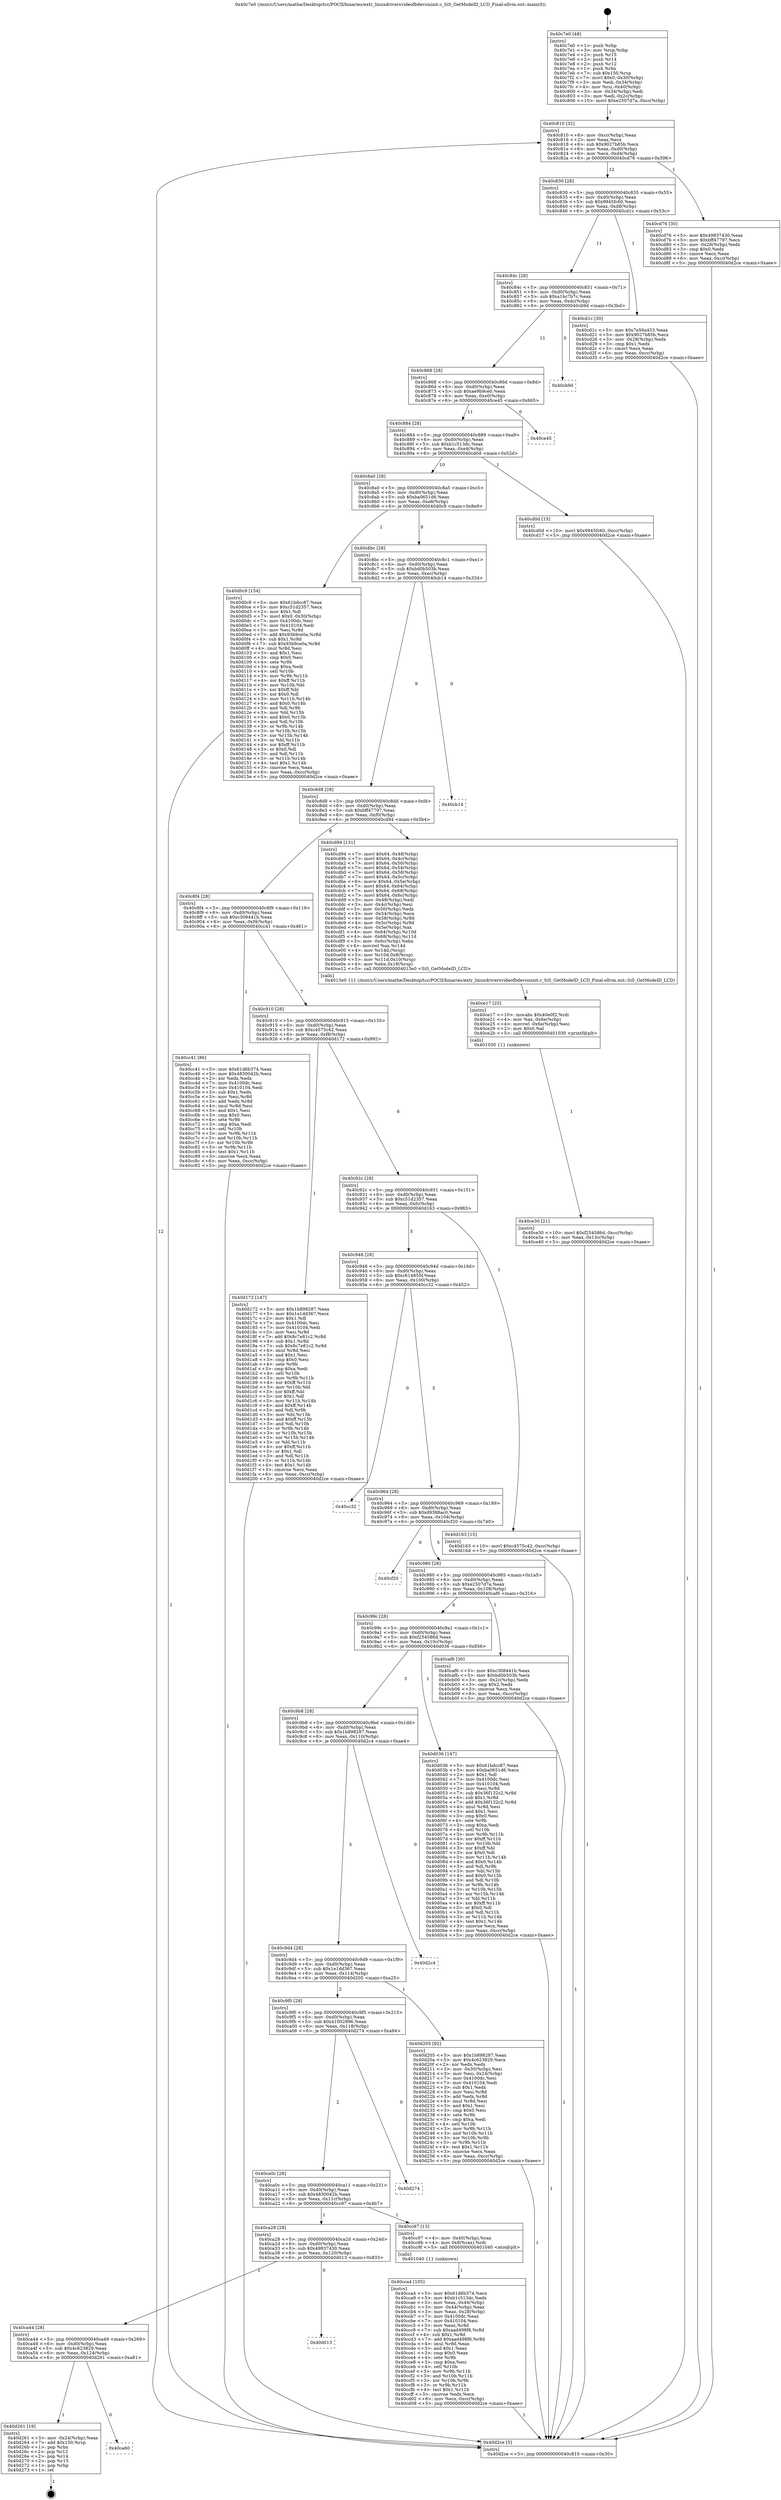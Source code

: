 digraph "0x40c7e0" {
  label = "0x40c7e0 (/mnt/c/Users/mathe/Desktop/tcc/POCII/binaries/extr_linuxdriversvideofbdevsisinit.c_SiS_GetModeID_LCD_Final-ollvm.out::main(0))"
  labelloc = "t"
  node[shape=record]

  Entry [label="",width=0.3,height=0.3,shape=circle,fillcolor=black,style=filled]
  "0x40c810" [label="{
     0x40c810 [32]\l
     | [instrs]\l
     &nbsp;&nbsp;0x40c810 \<+6\>: mov -0xcc(%rbp),%eax\l
     &nbsp;&nbsp;0x40c816 \<+2\>: mov %eax,%ecx\l
     &nbsp;&nbsp;0x40c818 \<+6\>: sub $0x9027b85b,%ecx\l
     &nbsp;&nbsp;0x40c81e \<+6\>: mov %eax,-0xd0(%rbp)\l
     &nbsp;&nbsp;0x40c824 \<+6\>: mov %ecx,-0xd4(%rbp)\l
     &nbsp;&nbsp;0x40c82a \<+6\>: je 000000000040cd76 \<main+0x596\>\l
  }"]
  "0x40cd76" [label="{
     0x40cd76 [30]\l
     | [instrs]\l
     &nbsp;&nbsp;0x40cd76 \<+5\>: mov $0x49837430,%eax\l
     &nbsp;&nbsp;0x40cd7b \<+5\>: mov $0xbff47797,%ecx\l
     &nbsp;&nbsp;0x40cd80 \<+3\>: mov -0x28(%rbp),%edx\l
     &nbsp;&nbsp;0x40cd83 \<+3\>: cmp $0x0,%edx\l
     &nbsp;&nbsp;0x40cd86 \<+3\>: cmove %ecx,%eax\l
     &nbsp;&nbsp;0x40cd89 \<+6\>: mov %eax,-0xcc(%rbp)\l
     &nbsp;&nbsp;0x40cd8f \<+5\>: jmp 000000000040d2ce \<main+0xaee\>\l
  }"]
  "0x40c830" [label="{
     0x40c830 [28]\l
     | [instrs]\l
     &nbsp;&nbsp;0x40c830 \<+5\>: jmp 000000000040c835 \<main+0x55\>\l
     &nbsp;&nbsp;0x40c835 \<+6\>: mov -0xd0(%rbp),%eax\l
     &nbsp;&nbsp;0x40c83b \<+5\>: sub $0x9945fc60,%eax\l
     &nbsp;&nbsp;0x40c840 \<+6\>: mov %eax,-0xd8(%rbp)\l
     &nbsp;&nbsp;0x40c846 \<+6\>: je 000000000040cd1c \<main+0x53c\>\l
  }"]
  Exit [label="",width=0.3,height=0.3,shape=circle,fillcolor=black,style=filled,peripheries=2]
  "0x40cd1c" [label="{
     0x40cd1c [30]\l
     | [instrs]\l
     &nbsp;&nbsp;0x40cd1c \<+5\>: mov $0x7e56a453,%eax\l
     &nbsp;&nbsp;0x40cd21 \<+5\>: mov $0x9027b85b,%ecx\l
     &nbsp;&nbsp;0x40cd26 \<+3\>: mov -0x28(%rbp),%edx\l
     &nbsp;&nbsp;0x40cd29 \<+3\>: cmp $0x1,%edx\l
     &nbsp;&nbsp;0x40cd2c \<+3\>: cmovl %ecx,%eax\l
     &nbsp;&nbsp;0x40cd2f \<+6\>: mov %eax,-0xcc(%rbp)\l
     &nbsp;&nbsp;0x40cd35 \<+5\>: jmp 000000000040d2ce \<main+0xaee\>\l
  }"]
  "0x40c84c" [label="{
     0x40c84c [28]\l
     | [instrs]\l
     &nbsp;&nbsp;0x40c84c \<+5\>: jmp 000000000040c851 \<main+0x71\>\l
     &nbsp;&nbsp;0x40c851 \<+6\>: mov -0xd0(%rbp),%eax\l
     &nbsp;&nbsp;0x40c857 \<+5\>: sub $0xa1bc7b7c,%eax\l
     &nbsp;&nbsp;0x40c85c \<+6\>: mov %eax,-0xdc(%rbp)\l
     &nbsp;&nbsp;0x40c862 \<+6\>: je 000000000040cb9d \<main+0x3bd\>\l
  }"]
  "0x40ca60" [label="{
     0x40ca60\l
  }", style=dashed]
  "0x40cb9d" [label="{
     0x40cb9d\l
  }", style=dashed]
  "0x40c868" [label="{
     0x40c868 [28]\l
     | [instrs]\l
     &nbsp;&nbsp;0x40c868 \<+5\>: jmp 000000000040c86d \<main+0x8d\>\l
     &nbsp;&nbsp;0x40c86d \<+6\>: mov -0xd0(%rbp),%eax\l
     &nbsp;&nbsp;0x40c873 \<+5\>: sub $0xae9b9ce0,%eax\l
     &nbsp;&nbsp;0x40c878 \<+6\>: mov %eax,-0xe0(%rbp)\l
     &nbsp;&nbsp;0x40c87e \<+6\>: je 000000000040ce45 \<main+0x665\>\l
  }"]
  "0x40d261" [label="{
     0x40d261 [19]\l
     | [instrs]\l
     &nbsp;&nbsp;0x40d261 \<+3\>: mov -0x24(%rbp),%eax\l
     &nbsp;&nbsp;0x40d264 \<+7\>: add $0x150,%rsp\l
     &nbsp;&nbsp;0x40d26b \<+1\>: pop %rbx\l
     &nbsp;&nbsp;0x40d26c \<+2\>: pop %r12\l
     &nbsp;&nbsp;0x40d26e \<+2\>: pop %r14\l
     &nbsp;&nbsp;0x40d270 \<+2\>: pop %r15\l
     &nbsp;&nbsp;0x40d272 \<+1\>: pop %rbp\l
     &nbsp;&nbsp;0x40d273 \<+1\>: ret\l
  }"]
  "0x40ce45" [label="{
     0x40ce45\l
  }", style=dashed]
  "0x40c884" [label="{
     0x40c884 [28]\l
     | [instrs]\l
     &nbsp;&nbsp;0x40c884 \<+5\>: jmp 000000000040c889 \<main+0xa9\>\l
     &nbsp;&nbsp;0x40c889 \<+6\>: mov -0xd0(%rbp),%eax\l
     &nbsp;&nbsp;0x40c88f \<+5\>: sub $0xb1c513dc,%eax\l
     &nbsp;&nbsp;0x40c894 \<+6\>: mov %eax,-0xe4(%rbp)\l
     &nbsp;&nbsp;0x40c89a \<+6\>: je 000000000040cd0d \<main+0x52d\>\l
  }"]
  "0x40ca44" [label="{
     0x40ca44 [28]\l
     | [instrs]\l
     &nbsp;&nbsp;0x40ca44 \<+5\>: jmp 000000000040ca49 \<main+0x269\>\l
     &nbsp;&nbsp;0x40ca49 \<+6\>: mov -0xd0(%rbp),%eax\l
     &nbsp;&nbsp;0x40ca4f \<+5\>: sub $0x4c623829,%eax\l
     &nbsp;&nbsp;0x40ca54 \<+6\>: mov %eax,-0x124(%rbp)\l
     &nbsp;&nbsp;0x40ca5a \<+6\>: je 000000000040d261 \<main+0xa81\>\l
  }"]
  "0x40cd0d" [label="{
     0x40cd0d [15]\l
     | [instrs]\l
     &nbsp;&nbsp;0x40cd0d \<+10\>: movl $0x9945fc60,-0xcc(%rbp)\l
     &nbsp;&nbsp;0x40cd17 \<+5\>: jmp 000000000040d2ce \<main+0xaee\>\l
  }"]
  "0x40c8a0" [label="{
     0x40c8a0 [28]\l
     | [instrs]\l
     &nbsp;&nbsp;0x40c8a0 \<+5\>: jmp 000000000040c8a5 \<main+0xc5\>\l
     &nbsp;&nbsp;0x40c8a5 \<+6\>: mov -0xd0(%rbp),%eax\l
     &nbsp;&nbsp;0x40c8ab \<+5\>: sub $0xba0651d6,%eax\l
     &nbsp;&nbsp;0x40c8b0 \<+6\>: mov %eax,-0xe8(%rbp)\l
     &nbsp;&nbsp;0x40c8b6 \<+6\>: je 000000000040d0c9 \<main+0x8e9\>\l
  }"]
  "0x40d013" [label="{
     0x40d013\l
  }", style=dashed]
  "0x40d0c9" [label="{
     0x40d0c9 [154]\l
     | [instrs]\l
     &nbsp;&nbsp;0x40d0c9 \<+5\>: mov $0x61bdcc87,%eax\l
     &nbsp;&nbsp;0x40d0ce \<+5\>: mov $0xc51d2357,%ecx\l
     &nbsp;&nbsp;0x40d0d3 \<+2\>: mov $0x1,%dl\l
     &nbsp;&nbsp;0x40d0d5 \<+7\>: movl $0x0,-0x30(%rbp)\l
     &nbsp;&nbsp;0x40d0dc \<+7\>: mov 0x4100dc,%esi\l
     &nbsp;&nbsp;0x40d0e3 \<+7\>: mov 0x410104,%edi\l
     &nbsp;&nbsp;0x40d0ea \<+3\>: mov %esi,%r8d\l
     &nbsp;&nbsp;0x40d0ed \<+7\>: add $0x93b9ce0a,%r8d\l
     &nbsp;&nbsp;0x40d0f4 \<+4\>: sub $0x1,%r8d\l
     &nbsp;&nbsp;0x40d0f8 \<+7\>: sub $0x93b9ce0a,%r8d\l
     &nbsp;&nbsp;0x40d0ff \<+4\>: imul %r8d,%esi\l
     &nbsp;&nbsp;0x40d103 \<+3\>: and $0x1,%esi\l
     &nbsp;&nbsp;0x40d106 \<+3\>: cmp $0x0,%esi\l
     &nbsp;&nbsp;0x40d109 \<+4\>: sete %r9b\l
     &nbsp;&nbsp;0x40d10d \<+3\>: cmp $0xa,%edi\l
     &nbsp;&nbsp;0x40d110 \<+4\>: setl %r10b\l
     &nbsp;&nbsp;0x40d114 \<+3\>: mov %r9b,%r11b\l
     &nbsp;&nbsp;0x40d117 \<+4\>: xor $0xff,%r11b\l
     &nbsp;&nbsp;0x40d11b \<+3\>: mov %r10b,%bl\l
     &nbsp;&nbsp;0x40d11e \<+3\>: xor $0xff,%bl\l
     &nbsp;&nbsp;0x40d121 \<+3\>: xor $0x0,%dl\l
     &nbsp;&nbsp;0x40d124 \<+3\>: mov %r11b,%r14b\l
     &nbsp;&nbsp;0x40d127 \<+4\>: and $0x0,%r14b\l
     &nbsp;&nbsp;0x40d12b \<+3\>: and %dl,%r9b\l
     &nbsp;&nbsp;0x40d12e \<+3\>: mov %bl,%r15b\l
     &nbsp;&nbsp;0x40d131 \<+4\>: and $0x0,%r15b\l
     &nbsp;&nbsp;0x40d135 \<+3\>: and %dl,%r10b\l
     &nbsp;&nbsp;0x40d138 \<+3\>: or %r9b,%r14b\l
     &nbsp;&nbsp;0x40d13b \<+3\>: or %r10b,%r15b\l
     &nbsp;&nbsp;0x40d13e \<+3\>: xor %r15b,%r14b\l
     &nbsp;&nbsp;0x40d141 \<+3\>: or %bl,%r11b\l
     &nbsp;&nbsp;0x40d144 \<+4\>: xor $0xff,%r11b\l
     &nbsp;&nbsp;0x40d148 \<+3\>: or $0x0,%dl\l
     &nbsp;&nbsp;0x40d14b \<+3\>: and %dl,%r11b\l
     &nbsp;&nbsp;0x40d14e \<+3\>: or %r11b,%r14b\l
     &nbsp;&nbsp;0x40d151 \<+4\>: test $0x1,%r14b\l
     &nbsp;&nbsp;0x40d155 \<+3\>: cmovne %ecx,%eax\l
     &nbsp;&nbsp;0x40d158 \<+6\>: mov %eax,-0xcc(%rbp)\l
     &nbsp;&nbsp;0x40d15e \<+5\>: jmp 000000000040d2ce \<main+0xaee\>\l
  }"]
  "0x40c8bc" [label="{
     0x40c8bc [28]\l
     | [instrs]\l
     &nbsp;&nbsp;0x40c8bc \<+5\>: jmp 000000000040c8c1 \<main+0xe1\>\l
     &nbsp;&nbsp;0x40c8c1 \<+6\>: mov -0xd0(%rbp),%eax\l
     &nbsp;&nbsp;0x40c8c7 \<+5\>: sub $0xbd0b503b,%eax\l
     &nbsp;&nbsp;0x40c8cc \<+6\>: mov %eax,-0xec(%rbp)\l
     &nbsp;&nbsp;0x40c8d2 \<+6\>: je 000000000040cb14 \<main+0x334\>\l
  }"]
  "0x40ce30" [label="{
     0x40ce30 [21]\l
     | [instrs]\l
     &nbsp;&nbsp;0x40ce30 \<+10\>: movl $0xf254586d,-0xcc(%rbp)\l
     &nbsp;&nbsp;0x40ce3a \<+6\>: mov %eax,-0x13c(%rbp)\l
     &nbsp;&nbsp;0x40ce40 \<+5\>: jmp 000000000040d2ce \<main+0xaee\>\l
  }"]
  "0x40cb14" [label="{
     0x40cb14\l
  }", style=dashed]
  "0x40c8d8" [label="{
     0x40c8d8 [28]\l
     | [instrs]\l
     &nbsp;&nbsp;0x40c8d8 \<+5\>: jmp 000000000040c8dd \<main+0xfd\>\l
     &nbsp;&nbsp;0x40c8dd \<+6\>: mov -0xd0(%rbp),%eax\l
     &nbsp;&nbsp;0x40c8e3 \<+5\>: sub $0xbff47797,%eax\l
     &nbsp;&nbsp;0x40c8e8 \<+6\>: mov %eax,-0xf0(%rbp)\l
     &nbsp;&nbsp;0x40c8ee \<+6\>: je 000000000040cd94 \<main+0x5b4\>\l
  }"]
  "0x40ce17" [label="{
     0x40ce17 [25]\l
     | [instrs]\l
     &nbsp;&nbsp;0x40ce17 \<+10\>: movabs $0x40e0f2,%rdi\l
     &nbsp;&nbsp;0x40ce21 \<+4\>: mov %ax,-0x6e(%rbp)\l
     &nbsp;&nbsp;0x40ce25 \<+4\>: movzwl -0x6e(%rbp),%esi\l
     &nbsp;&nbsp;0x40ce29 \<+2\>: mov $0x0,%al\l
     &nbsp;&nbsp;0x40ce2b \<+5\>: call 0000000000401030 \<printf@plt\>\l
     | [calls]\l
     &nbsp;&nbsp;0x401030 \{1\} (unknown)\l
  }"]
  "0x40cd94" [label="{
     0x40cd94 [131]\l
     | [instrs]\l
     &nbsp;&nbsp;0x40cd94 \<+7\>: movl $0x64,-0x48(%rbp)\l
     &nbsp;&nbsp;0x40cd9b \<+7\>: movl $0x64,-0x4c(%rbp)\l
     &nbsp;&nbsp;0x40cda2 \<+7\>: movl $0x64,-0x50(%rbp)\l
     &nbsp;&nbsp;0x40cda9 \<+7\>: movl $0x64,-0x54(%rbp)\l
     &nbsp;&nbsp;0x40cdb0 \<+7\>: movl $0x64,-0x58(%rbp)\l
     &nbsp;&nbsp;0x40cdb7 \<+7\>: movl $0x64,-0x5c(%rbp)\l
     &nbsp;&nbsp;0x40cdbe \<+6\>: movw $0x64,-0x5e(%rbp)\l
     &nbsp;&nbsp;0x40cdc4 \<+7\>: movl $0x64,-0x64(%rbp)\l
     &nbsp;&nbsp;0x40cdcb \<+7\>: movl $0x64,-0x68(%rbp)\l
     &nbsp;&nbsp;0x40cdd2 \<+7\>: movl $0x64,-0x6c(%rbp)\l
     &nbsp;&nbsp;0x40cdd9 \<+3\>: mov -0x48(%rbp),%edi\l
     &nbsp;&nbsp;0x40cddc \<+3\>: mov -0x4c(%rbp),%esi\l
     &nbsp;&nbsp;0x40cddf \<+3\>: mov -0x50(%rbp),%edx\l
     &nbsp;&nbsp;0x40cde2 \<+3\>: mov -0x54(%rbp),%ecx\l
     &nbsp;&nbsp;0x40cde5 \<+4\>: mov -0x58(%rbp),%r8d\l
     &nbsp;&nbsp;0x40cde9 \<+4\>: mov -0x5c(%rbp),%r9d\l
     &nbsp;&nbsp;0x40cded \<+4\>: mov -0x5e(%rbp),%ax\l
     &nbsp;&nbsp;0x40cdf1 \<+4\>: mov -0x64(%rbp),%r10d\l
     &nbsp;&nbsp;0x40cdf5 \<+4\>: mov -0x68(%rbp),%r11d\l
     &nbsp;&nbsp;0x40cdf9 \<+3\>: mov -0x6c(%rbp),%ebx\l
     &nbsp;&nbsp;0x40cdfc \<+4\>: movzwl %ax,%r14d\l
     &nbsp;&nbsp;0x40ce00 \<+4\>: mov %r14d,(%rsp)\l
     &nbsp;&nbsp;0x40ce04 \<+5\>: mov %r10d,0x8(%rsp)\l
     &nbsp;&nbsp;0x40ce09 \<+5\>: mov %r11d,0x10(%rsp)\l
     &nbsp;&nbsp;0x40ce0e \<+4\>: mov %ebx,0x18(%rsp)\l
     &nbsp;&nbsp;0x40ce12 \<+5\>: call 00000000004013e0 \<SiS_GetModeID_LCD\>\l
     | [calls]\l
     &nbsp;&nbsp;0x4013e0 \{1\} (/mnt/c/Users/mathe/Desktop/tcc/POCII/binaries/extr_linuxdriversvideofbdevsisinit.c_SiS_GetModeID_LCD_Final-ollvm.out::SiS_GetModeID_LCD)\l
  }"]
  "0x40c8f4" [label="{
     0x40c8f4 [28]\l
     | [instrs]\l
     &nbsp;&nbsp;0x40c8f4 \<+5\>: jmp 000000000040c8f9 \<main+0x119\>\l
     &nbsp;&nbsp;0x40c8f9 \<+6\>: mov -0xd0(%rbp),%eax\l
     &nbsp;&nbsp;0x40c8ff \<+5\>: sub $0xc308441b,%eax\l
     &nbsp;&nbsp;0x40c904 \<+6\>: mov %eax,-0xf4(%rbp)\l
     &nbsp;&nbsp;0x40c90a \<+6\>: je 000000000040cc41 \<main+0x461\>\l
  }"]
  "0x40cca4" [label="{
     0x40cca4 [105]\l
     | [instrs]\l
     &nbsp;&nbsp;0x40cca4 \<+5\>: mov $0x61d6b374,%ecx\l
     &nbsp;&nbsp;0x40cca9 \<+5\>: mov $0xb1c513dc,%edx\l
     &nbsp;&nbsp;0x40ccae \<+3\>: mov %eax,-0x44(%rbp)\l
     &nbsp;&nbsp;0x40ccb1 \<+3\>: mov -0x44(%rbp),%eax\l
     &nbsp;&nbsp;0x40ccb4 \<+3\>: mov %eax,-0x28(%rbp)\l
     &nbsp;&nbsp;0x40ccb7 \<+7\>: mov 0x4100dc,%eax\l
     &nbsp;&nbsp;0x40ccbe \<+7\>: mov 0x410104,%esi\l
     &nbsp;&nbsp;0x40ccc5 \<+3\>: mov %eax,%r8d\l
     &nbsp;&nbsp;0x40ccc8 \<+7\>: sub $0xaad498f6,%r8d\l
     &nbsp;&nbsp;0x40cccf \<+4\>: sub $0x1,%r8d\l
     &nbsp;&nbsp;0x40ccd3 \<+7\>: add $0xaad498f6,%r8d\l
     &nbsp;&nbsp;0x40ccda \<+4\>: imul %r8d,%eax\l
     &nbsp;&nbsp;0x40ccde \<+3\>: and $0x1,%eax\l
     &nbsp;&nbsp;0x40cce1 \<+3\>: cmp $0x0,%eax\l
     &nbsp;&nbsp;0x40cce4 \<+4\>: sete %r9b\l
     &nbsp;&nbsp;0x40cce8 \<+3\>: cmp $0xa,%esi\l
     &nbsp;&nbsp;0x40cceb \<+4\>: setl %r10b\l
     &nbsp;&nbsp;0x40ccef \<+3\>: mov %r9b,%r11b\l
     &nbsp;&nbsp;0x40ccf2 \<+3\>: and %r10b,%r11b\l
     &nbsp;&nbsp;0x40ccf5 \<+3\>: xor %r10b,%r9b\l
     &nbsp;&nbsp;0x40ccf8 \<+3\>: or %r9b,%r11b\l
     &nbsp;&nbsp;0x40ccfb \<+4\>: test $0x1,%r11b\l
     &nbsp;&nbsp;0x40ccff \<+3\>: cmovne %edx,%ecx\l
     &nbsp;&nbsp;0x40cd02 \<+6\>: mov %ecx,-0xcc(%rbp)\l
     &nbsp;&nbsp;0x40cd08 \<+5\>: jmp 000000000040d2ce \<main+0xaee\>\l
  }"]
  "0x40cc41" [label="{
     0x40cc41 [86]\l
     | [instrs]\l
     &nbsp;&nbsp;0x40cc41 \<+5\>: mov $0x61d6b374,%eax\l
     &nbsp;&nbsp;0x40cc46 \<+5\>: mov $0x4830042b,%ecx\l
     &nbsp;&nbsp;0x40cc4b \<+2\>: xor %edx,%edx\l
     &nbsp;&nbsp;0x40cc4d \<+7\>: mov 0x4100dc,%esi\l
     &nbsp;&nbsp;0x40cc54 \<+7\>: mov 0x410104,%edi\l
     &nbsp;&nbsp;0x40cc5b \<+3\>: sub $0x1,%edx\l
     &nbsp;&nbsp;0x40cc5e \<+3\>: mov %esi,%r8d\l
     &nbsp;&nbsp;0x40cc61 \<+3\>: add %edx,%r8d\l
     &nbsp;&nbsp;0x40cc64 \<+4\>: imul %r8d,%esi\l
     &nbsp;&nbsp;0x40cc68 \<+3\>: and $0x1,%esi\l
     &nbsp;&nbsp;0x40cc6b \<+3\>: cmp $0x0,%esi\l
     &nbsp;&nbsp;0x40cc6e \<+4\>: sete %r9b\l
     &nbsp;&nbsp;0x40cc72 \<+3\>: cmp $0xa,%edi\l
     &nbsp;&nbsp;0x40cc75 \<+4\>: setl %r10b\l
     &nbsp;&nbsp;0x40cc79 \<+3\>: mov %r9b,%r11b\l
     &nbsp;&nbsp;0x40cc7c \<+3\>: and %r10b,%r11b\l
     &nbsp;&nbsp;0x40cc7f \<+3\>: xor %r10b,%r9b\l
     &nbsp;&nbsp;0x40cc82 \<+3\>: or %r9b,%r11b\l
     &nbsp;&nbsp;0x40cc85 \<+4\>: test $0x1,%r11b\l
     &nbsp;&nbsp;0x40cc89 \<+3\>: cmovne %ecx,%eax\l
     &nbsp;&nbsp;0x40cc8c \<+6\>: mov %eax,-0xcc(%rbp)\l
     &nbsp;&nbsp;0x40cc92 \<+5\>: jmp 000000000040d2ce \<main+0xaee\>\l
  }"]
  "0x40c910" [label="{
     0x40c910 [28]\l
     | [instrs]\l
     &nbsp;&nbsp;0x40c910 \<+5\>: jmp 000000000040c915 \<main+0x135\>\l
     &nbsp;&nbsp;0x40c915 \<+6\>: mov -0xd0(%rbp),%eax\l
     &nbsp;&nbsp;0x40c91b \<+5\>: sub $0xc4575c42,%eax\l
     &nbsp;&nbsp;0x40c920 \<+6\>: mov %eax,-0xf8(%rbp)\l
     &nbsp;&nbsp;0x40c926 \<+6\>: je 000000000040d172 \<main+0x992\>\l
  }"]
  "0x40ca28" [label="{
     0x40ca28 [28]\l
     | [instrs]\l
     &nbsp;&nbsp;0x40ca28 \<+5\>: jmp 000000000040ca2d \<main+0x24d\>\l
     &nbsp;&nbsp;0x40ca2d \<+6\>: mov -0xd0(%rbp),%eax\l
     &nbsp;&nbsp;0x40ca33 \<+5\>: sub $0x49837430,%eax\l
     &nbsp;&nbsp;0x40ca38 \<+6\>: mov %eax,-0x120(%rbp)\l
     &nbsp;&nbsp;0x40ca3e \<+6\>: je 000000000040d013 \<main+0x833\>\l
  }"]
  "0x40d172" [label="{
     0x40d172 [147]\l
     | [instrs]\l
     &nbsp;&nbsp;0x40d172 \<+5\>: mov $0x1b898287,%eax\l
     &nbsp;&nbsp;0x40d177 \<+5\>: mov $0x1e1dd367,%ecx\l
     &nbsp;&nbsp;0x40d17c \<+2\>: mov $0x1,%dl\l
     &nbsp;&nbsp;0x40d17e \<+7\>: mov 0x4100dc,%esi\l
     &nbsp;&nbsp;0x40d185 \<+7\>: mov 0x410104,%edi\l
     &nbsp;&nbsp;0x40d18c \<+3\>: mov %esi,%r8d\l
     &nbsp;&nbsp;0x40d18f \<+7\>: add $0x8c7e81c2,%r8d\l
     &nbsp;&nbsp;0x40d196 \<+4\>: sub $0x1,%r8d\l
     &nbsp;&nbsp;0x40d19a \<+7\>: sub $0x8c7e81c2,%r8d\l
     &nbsp;&nbsp;0x40d1a1 \<+4\>: imul %r8d,%esi\l
     &nbsp;&nbsp;0x40d1a5 \<+3\>: and $0x1,%esi\l
     &nbsp;&nbsp;0x40d1a8 \<+3\>: cmp $0x0,%esi\l
     &nbsp;&nbsp;0x40d1ab \<+4\>: sete %r9b\l
     &nbsp;&nbsp;0x40d1af \<+3\>: cmp $0xa,%edi\l
     &nbsp;&nbsp;0x40d1b2 \<+4\>: setl %r10b\l
     &nbsp;&nbsp;0x40d1b6 \<+3\>: mov %r9b,%r11b\l
     &nbsp;&nbsp;0x40d1b9 \<+4\>: xor $0xff,%r11b\l
     &nbsp;&nbsp;0x40d1bd \<+3\>: mov %r10b,%bl\l
     &nbsp;&nbsp;0x40d1c0 \<+3\>: xor $0xff,%bl\l
     &nbsp;&nbsp;0x40d1c3 \<+3\>: xor $0x1,%dl\l
     &nbsp;&nbsp;0x40d1c6 \<+3\>: mov %r11b,%r14b\l
     &nbsp;&nbsp;0x40d1c9 \<+4\>: and $0xff,%r14b\l
     &nbsp;&nbsp;0x40d1cd \<+3\>: and %dl,%r9b\l
     &nbsp;&nbsp;0x40d1d0 \<+3\>: mov %bl,%r15b\l
     &nbsp;&nbsp;0x40d1d3 \<+4\>: and $0xff,%r15b\l
     &nbsp;&nbsp;0x40d1d7 \<+3\>: and %dl,%r10b\l
     &nbsp;&nbsp;0x40d1da \<+3\>: or %r9b,%r14b\l
     &nbsp;&nbsp;0x40d1dd \<+3\>: or %r10b,%r15b\l
     &nbsp;&nbsp;0x40d1e0 \<+3\>: xor %r15b,%r14b\l
     &nbsp;&nbsp;0x40d1e3 \<+3\>: or %bl,%r11b\l
     &nbsp;&nbsp;0x40d1e6 \<+4\>: xor $0xff,%r11b\l
     &nbsp;&nbsp;0x40d1ea \<+3\>: or $0x1,%dl\l
     &nbsp;&nbsp;0x40d1ed \<+3\>: and %dl,%r11b\l
     &nbsp;&nbsp;0x40d1f0 \<+3\>: or %r11b,%r14b\l
     &nbsp;&nbsp;0x40d1f3 \<+4\>: test $0x1,%r14b\l
     &nbsp;&nbsp;0x40d1f7 \<+3\>: cmovne %ecx,%eax\l
     &nbsp;&nbsp;0x40d1fa \<+6\>: mov %eax,-0xcc(%rbp)\l
     &nbsp;&nbsp;0x40d200 \<+5\>: jmp 000000000040d2ce \<main+0xaee\>\l
  }"]
  "0x40c92c" [label="{
     0x40c92c [28]\l
     | [instrs]\l
     &nbsp;&nbsp;0x40c92c \<+5\>: jmp 000000000040c931 \<main+0x151\>\l
     &nbsp;&nbsp;0x40c931 \<+6\>: mov -0xd0(%rbp),%eax\l
     &nbsp;&nbsp;0x40c937 \<+5\>: sub $0xc51d2357,%eax\l
     &nbsp;&nbsp;0x40c93c \<+6\>: mov %eax,-0xfc(%rbp)\l
     &nbsp;&nbsp;0x40c942 \<+6\>: je 000000000040d163 \<main+0x983\>\l
  }"]
  "0x40cc97" [label="{
     0x40cc97 [13]\l
     | [instrs]\l
     &nbsp;&nbsp;0x40cc97 \<+4\>: mov -0x40(%rbp),%rax\l
     &nbsp;&nbsp;0x40cc9b \<+4\>: mov 0x8(%rax),%rdi\l
     &nbsp;&nbsp;0x40cc9f \<+5\>: call 0000000000401040 \<atoi@plt\>\l
     | [calls]\l
     &nbsp;&nbsp;0x401040 \{1\} (unknown)\l
  }"]
  "0x40d163" [label="{
     0x40d163 [15]\l
     | [instrs]\l
     &nbsp;&nbsp;0x40d163 \<+10\>: movl $0xc4575c42,-0xcc(%rbp)\l
     &nbsp;&nbsp;0x40d16d \<+5\>: jmp 000000000040d2ce \<main+0xaee\>\l
  }"]
  "0x40c948" [label="{
     0x40c948 [28]\l
     | [instrs]\l
     &nbsp;&nbsp;0x40c948 \<+5\>: jmp 000000000040c94d \<main+0x16d\>\l
     &nbsp;&nbsp;0x40c94d \<+6\>: mov -0xd0(%rbp),%eax\l
     &nbsp;&nbsp;0x40c953 \<+5\>: sub $0xc614855f,%eax\l
     &nbsp;&nbsp;0x40c958 \<+6\>: mov %eax,-0x100(%rbp)\l
     &nbsp;&nbsp;0x40c95e \<+6\>: je 000000000040cc32 \<main+0x452\>\l
  }"]
  "0x40ca0c" [label="{
     0x40ca0c [28]\l
     | [instrs]\l
     &nbsp;&nbsp;0x40ca0c \<+5\>: jmp 000000000040ca11 \<main+0x231\>\l
     &nbsp;&nbsp;0x40ca11 \<+6\>: mov -0xd0(%rbp),%eax\l
     &nbsp;&nbsp;0x40ca17 \<+5\>: sub $0x4830042b,%eax\l
     &nbsp;&nbsp;0x40ca1c \<+6\>: mov %eax,-0x11c(%rbp)\l
     &nbsp;&nbsp;0x40ca22 \<+6\>: je 000000000040cc97 \<main+0x4b7\>\l
  }"]
  "0x40cc32" [label="{
     0x40cc32\l
  }", style=dashed]
  "0x40c964" [label="{
     0x40c964 [28]\l
     | [instrs]\l
     &nbsp;&nbsp;0x40c964 \<+5\>: jmp 000000000040c969 \<main+0x189\>\l
     &nbsp;&nbsp;0x40c969 \<+6\>: mov -0xd0(%rbp),%eax\l
     &nbsp;&nbsp;0x40c96f \<+5\>: sub $0xd9388ac0,%eax\l
     &nbsp;&nbsp;0x40c974 \<+6\>: mov %eax,-0x104(%rbp)\l
     &nbsp;&nbsp;0x40c97a \<+6\>: je 000000000040cf20 \<main+0x740\>\l
  }"]
  "0x40d274" [label="{
     0x40d274\l
  }", style=dashed]
  "0x40cf20" [label="{
     0x40cf20\l
  }", style=dashed]
  "0x40c980" [label="{
     0x40c980 [28]\l
     | [instrs]\l
     &nbsp;&nbsp;0x40c980 \<+5\>: jmp 000000000040c985 \<main+0x1a5\>\l
     &nbsp;&nbsp;0x40c985 \<+6\>: mov -0xd0(%rbp),%eax\l
     &nbsp;&nbsp;0x40c98b \<+5\>: sub $0xe2507d7a,%eax\l
     &nbsp;&nbsp;0x40c990 \<+6\>: mov %eax,-0x108(%rbp)\l
     &nbsp;&nbsp;0x40c996 \<+6\>: je 000000000040caf6 \<main+0x316\>\l
  }"]
  "0x40c9f0" [label="{
     0x40c9f0 [28]\l
     | [instrs]\l
     &nbsp;&nbsp;0x40c9f0 \<+5\>: jmp 000000000040c9f5 \<main+0x215\>\l
     &nbsp;&nbsp;0x40c9f5 \<+6\>: mov -0xd0(%rbp),%eax\l
     &nbsp;&nbsp;0x40c9fb \<+5\>: sub $0x41002896,%eax\l
     &nbsp;&nbsp;0x40ca00 \<+6\>: mov %eax,-0x118(%rbp)\l
     &nbsp;&nbsp;0x40ca06 \<+6\>: je 000000000040d274 \<main+0xa94\>\l
  }"]
  "0x40caf6" [label="{
     0x40caf6 [30]\l
     | [instrs]\l
     &nbsp;&nbsp;0x40caf6 \<+5\>: mov $0xc308441b,%eax\l
     &nbsp;&nbsp;0x40cafb \<+5\>: mov $0xbd0b503b,%ecx\l
     &nbsp;&nbsp;0x40cb00 \<+3\>: mov -0x2c(%rbp),%edx\l
     &nbsp;&nbsp;0x40cb03 \<+3\>: cmp $0x2,%edx\l
     &nbsp;&nbsp;0x40cb06 \<+3\>: cmovne %ecx,%eax\l
     &nbsp;&nbsp;0x40cb09 \<+6\>: mov %eax,-0xcc(%rbp)\l
     &nbsp;&nbsp;0x40cb0f \<+5\>: jmp 000000000040d2ce \<main+0xaee\>\l
  }"]
  "0x40c99c" [label="{
     0x40c99c [28]\l
     | [instrs]\l
     &nbsp;&nbsp;0x40c99c \<+5\>: jmp 000000000040c9a1 \<main+0x1c1\>\l
     &nbsp;&nbsp;0x40c9a1 \<+6\>: mov -0xd0(%rbp),%eax\l
     &nbsp;&nbsp;0x40c9a7 \<+5\>: sub $0xf254586d,%eax\l
     &nbsp;&nbsp;0x40c9ac \<+6\>: mov %eax,-0x10c(%rbp)\l
     &nbsp;&nbsp;0x40c9b2 \<+6\>: je 000000000040d036 \<main+0x856\>\l
  }"]
  "0x40d2ce" [label="{
     0x40d2ce [5]\l
     | [instrs]\l
     &nbsp;&nbsp;0x40d2ce \<+5\>: jmp 000000000040c810 \<main+0x30\>\l
  }"]
  "0x40c7e0" [label="{
     0x40c7e0 [48]\l
     | [instrs]\l
     &nbsp;&nbsp;0x40c7e0 \<+1\>: push %rbp\l
     &nbsp;&nbsp;0x40c7e1 \<+3\>: mov %rsp,%rbp\l
     &nbsp;&nbsp;0x40c7e4 \<+2\>: push %r15\l
     &nbsp;&nbsp;0x40c7e6 \<+2\>: push %r14\l
     &nbsp;&nbsp;0x40c7e8 \<+2\>: push %r12\l
     &nbsp;&nbsp;0x40c7ea \<+1\>: push %rbx\l
     &nbsp;&nbsp;0x40c7eb \<+7\>: sub $0x150,%rsp\l
     &nbsp;&nbsp;0x40c7f2 \<+7\>: movl $0x0,-0x30(%rbp)\l
     &nbsp;&nbsp;0x40c7f9 \<+3\>: mov %edi,-0x34(%rbp)\l
     &nbsp;&nbsp;0x40c7fc \<+4\>: mov %rsi,-0x40(%rbp)\l
     &nbsp;&nbsp;0x40c800 \<+3\>: mov -0x34(%rbp),%edi\l
     &nbsp;&nbsp;0x40c803 \<+3\>: mov %edi,-0x2c(%rbp)\l
     &nbsp;&nbsp;0x40c806 \<+10\>: movl $0xe2507d7a,-0xcc(%rbp)\l
  }"]
  "0x40d205" [label="{
     0x40d205 [92]\l
     | [instrs]\l
     &nbsp;&nbsp;0x40d205 \<+5\>: mov $0x1b898287,%eax\l
     &nbsp;&nbsp;0x40d20a \<+5\>: mov $0x4c623829,%ecx\l
     &nbsp;&nbsp;0x40d20f \<+2\>: xor %edx,%edx\l
     &nbsp;&nbsp;0x40d211 \<+3\>: mov -0x30(%rbp),%esi\l
     &nbsp;&nbsp;0x40d214 \<+3\>: mov %esi,-0x24(%rbp)\l
     &nbsp;&nbsp;0x40d217 \<+7\>: mov 0x4100dc,%esi\l
     &nbsp;&nbsp;0x40d21e \<+7\>: mov 0x410104,%edi\l
     &nbsp;&nbsp;0x40d225 \<+3\>: sub $0x1,%edx\l
     &nbsp;&nbsp;0x40d228 \<+3\>: mov %esi,%r8d\l
     &nbsp;&nbsp;0x40d22b \<+3\>: add %edx,%r8d\l
     &nbsp;&nbsp;0x40d22e \<+4\>: imul %r8d,%esi\l
     &nbsp;&nbsp;0x40d232 \<+3\>: and $0x1,%esi\l
     &nbsp;&nbsp;0x40d235 \<+3\>: cmp $0x0,%esi\l
     &nbsp;&nbsp;0x40d238 \<+4\>: sete %r9b\l
     &nbsp;&nbsp;0x40d23c \<+3\>: cmp $0xa,%edi\l
     &nbsp;&nbsp;0x40d23f \<+4\>: setl %r10b\l
     &nbsp;&nbsp;0x40d243 \<+3\>: mov %r9b,%r11b\l
     &nbsp;&nbsp;0x40d246 \<+3\>: and %r10b,%r11b\l
     &nbsp;&nbsp;0x40d249 \<+3\>: xor %r10b,%r9b\l
     &nbsp;&nbsp;0x40d24c \<+3\>: or %r9b,%r11b\l
     &nbsp;&nbsp;0x40d24f \<+4\>: test $0x1,%r11b\l
     &nbsp;&nbsp;0x40d253 \<+3\>: cmovne %ecx,%eax\l
     &nbsp;&nbsp;0x40d256 \<+6\>: mov %eax,-0xcc(%rbp)\l
     &nbsp;&nbsp;0x40d25c \<+5\>: jmp 000000000040d2ce \<main+0xaee\>\l
  }"]
  "0x40d036" [label="{
     0x40d036 [147]\l
     | [instrs]\l
     &nbsp;&nbsp;0x40d036 \<+5\>: mov $0x61bdcc87,%eax\l
     &nbsp;&nbsp;0x40d03b \<+5\>: mov $0xba0651d6,%ecx\l
     &nbsp;&nbsp;0x40d040 \<+2\>: mov $0x1,%dl\l
     &nbsp;&nbsp;0x40d042 \<+7\>: mov 0x4100dc,%esi\l
     &nbsp;&nbsp;0x40d049 \<+7\>: mov 0x410104,%edi\l
     &nbsp;&nbsp;0x40d050 \<+3\>: mov %esi,%r8d\l
     &nbsp;&nbsp;0x40d053 \<+7\>: sub $0x36f132c2,%r8d\l
     &nbsp;&nbsp;0x40d05a \<+4\>: sub $0x1,%r8d\l
     &nbsp;&nbsp;0x40d05e \<+7\>: add $0x36f132c2,%r8d\l
     &nbsp;&nbsp;0x40d065 \<+4\>: imul %r8d,%esi\l
     &nbsp;&nbsp;0x40d069 \<+3\>: and $0x1,%esi\l
     &nbsp;&nbsp;0x40d06c \<+3\>: cmp $0x0,%esi\l
     &nbsp;&nbsp;0x40d06f \<+4\>: sete %r9b\l
     &nbsp;&nbsp;0x40d073 \<+3\>: cmp $0xa,%edi\l
     &nbsp;&nbsp;0x40d076 \<+4\>: setl %r10b\l
     &nbsp;&nbsp;0x40d07a \<+3\>: mov %r9b,%r11b\l
     &nbsp;&nbsp;0x40d07d \<+4\>: xor $0xff,%r11b\l
     &nbsp;&nbsp;0x40d081 \<+3\>: mov %r10b,%bl\l
     &nbsp;&nbsp;0x40d084 \<+3\>: xor $0xff,%bl\l
     &nbsp;&nbsp;0x40d087 \<+3\>: xor $0x0,%dl\l
     &nbsp;&nbsp;0x40d08a \<+3\>: mov %r11b,%r14b\l
     &nbsp;&nbsp;0x40d08d \<+4\>: and $0x0,%r14b\l
     &nbsp;&nbsp;0x40d091 \<+3\>: and %dl,%r9b\l
     &nbsp;&nbsp;0x40d094 \<+3\>: mov %bl,%r15b\l
     &nbsp;&nbsp;0x40d097 \<+4\>: and $0x0,%r15b\l
     &nbsp;&nbsp;0x40d09b \<+3\>: and %dl,%r10b\l
     &nbsp;&nbsp;0x40d09e \<+3\>: or %r9b,%r14b\l
     &nbsp;&nbsp;0x40d0a1 \<+3\>: or %r10b,%r15b\l
     &nbsp;&nbsp;0x40d0a4 \<+3\>: xor %r15b,%r14b\l
     &nbsp;&nbsp;0x40d0a7 \<+3\>: or %bl,%r11b\l
     &nbsp;&nbsp;0x40d0aa \<+4\>: xor $0xff,%r11b\l
     &nbsp;&nbsp;0x40d0ae \<+3\>: or $0x0,%dl\l
     &nbsp;&nbsp;0x40d0b1 \<+3\>: and %dl,%r11b\l
     &nbsp;&nbsp;0x40d0b4 \<+3\>: or %r11b,%r14b\l
     &nbsp;&nbsp;0x40d0b7 \<+4\>: test $0x1,%r14b\l
     &nbsp;&nbsp;0x40d0bb \<+3\>: cmovne %ecx,%eax\l
     &nbsp;&nbsp;0x40d0be \<+6\>: mov %eax,-0xcc(%rbp)\l
     &nbsp;&nbsp;0x40d0c4 \<+5\>: jmp 000000000040d2ce \<main+0xaee\>\l
  }"]
  "0x40c9b8" [label="{
     0x40c9b8 [28]\l
     | [instrs]\l
     &nbsp;&nbsp;0x40c9b8 \<+5\>: jmp 000000000040c9bd \<main+0x1dd\>\l
     &nbsp;&nbsp;0x40c9bd \<+6\>: mov -0xd0(%rbp),%eax\l
     &nbsp;&nbsp;0x40c9c3 \<+5\>: sub $0x1b898287,%eax\l
     &nbsp;&nbsp;0x40c9c8 \<+6\>: mov %eax,-0x110(%rbp)\l
     &nbsp;&nbsp;0x40c9ce \<+6\>: je 000000000040d2c4 \<main+0xae4\>\l
  }"]
  "0x40c9d4" [label="{
     0x40c9d4 [28]\l
     | [instrs]\l
     &nbsp;&nbsp;0x40c9d4 \<+5\>: jmp 000000000040c9d9 \<main+0x1f9\>\l
     &nbsp;&nbsp;0x40c9d9 \<+6\>: mov -0xd0(%rbp),%eax\l
     &nbsp;&nbsp;0x40c9df \<+5\>: sub $0x1e1dd367,%eax\l
     &nbsp;&nbsp;0x40c9e4 \<+6\>: mov %eax,-0x114(%rbp)\l
     &nbsp;&nbsp;0x40c9ea \<+6\>: je 000000000040d205 \<main+0xa25\>\l
  }"]
  "0x40d2c4" [label="{
     0x40d2c4\l
  }", style=dashed]
  Entry -> "0x40c7e0" [label=" 1"]
  "0x40c810" -> "0x40cd76" [label=" 1"]
  "0x40c810" -> "0x40c830" [label=" 12"]
  "0x40d261" -> Exit [label=" 1"]
  "0x40c830" -> "0x40cd1c" [label=" 1"]
  "0x40c830" -> "0x40c84c" [label=" 11"]
  "0x40ca44" -> "0x40ca60" [label=" 0"]
  "0x40c84c" -> "0x40cb9d" [label=" 0"]
  "0x40c84c" -> "0x40c868" [label=" 11"]
  "0x40ca44" -> "0x40d261" [label=" 1"]
  "0x40c868" -> "0x40ce45" [label=" 0"]
  "0x40c868" -> "0x40c884" [label=" 11"]
  "0x40ca28" -> "0x40ca44" [label=" 1"]
  "0x40c884" -> "0x40cd0d" [label=" 1"]
  "0x40c884" -> "0x40c8a0" [label=" 10"]
  "0x40ca28" -> "0x40d013" [label=" 0"]
  "0x40c8a0" -> "0x40d0c9" [label=" 1"]
  "0x40c8a0" -> "0x40c8bc" [label=" 9"]
  "0x40d205" -> "0x40d2ce" [label=" 1"]
  "0x40c8bc" -> "0x40cb14" [label=" 0"]
  "0x40c8bc" -> "0x40c8d8" [label=" 9"]
  "0x40d172" -> "0x40d2ce" [label=" 1"]
  "0x40c8d8" -> "0x40cd94" [label=" 1"]
  "0x40c8d8" -> "0x40c8f4" [label=" 8"]
  "0x40d163" -> "0x40d2ce" [label=" 1"]
  "0x40c8f4" -> "0x40cc41" [label=" 1"]
  "0x40c8f4" -> "0x40c910" [label=" 7"]
  "0x40d0c9" -> "0x40d2ce" [label=" 1"]
  "0x40c910" -> "0x40d172" [label=" 1"]
  "0x40c910" -> "0x40c92c" [label=" 6"]
  "0x40d036" -> "0x40d2ce" [label=" 1"]
  "0x40c92c" -> "0x40d163" [label=" 1"]
  "0x40c92c" -> "0x40c948" [label=" 5"]
  "0x40ce30" -> "0x40d2ce" [label=" 1"]
  "0x40c948" -> "0x40cc32" [label=" 0"]
  "0x40c948" -> "0x40c964" [label=" 5"]
  "0x40cd94" -> "0x40ce17" [label=" 1"]
  "0x40c964" -> "0x40cf20" [label=" 0"]
  "0x40c964" -> "0x40c980" [label=" 5"]
  "0x40cd76" -> "0x40d2ce" [label=" 1"]
  "0x40c980" -> "0x40caf6" [label=" 1"]
  "0x40c980" -> "0x40c99c" [label=" 4"]
  "0x40caf6" -> "0x40d2ce" [label=" 1"]
  "0x40c7e0" -> "0x40c810" [label=" 1"]
  "0x40d2ce" -> "0x40c810" [label=" 12"]
  "0x40cc41" -> "0x40d2ce" [label=" 1"]
  "0x40cd0d" -> "0x40d2ce" [label=" 1"]
  "0x40c99c" -> "0x40d036" [label=" 1"]
  "0x40c99c" -> "0x40c9b8" [label=" 3"]
  "0x40cca4" -> "0x40d2ce" [label=" 1"]
  "0x40c9b8" -> "0x40d2c4" [label=" 0"]
  "0x40c9b8" -> "0x40c9d4" [label=" 3"]
  "0x40cc97" -> "0x40cca4" [label=" 1"]
  "0x40c9d4" -> "0x40d205" [label=" 1"]
  "0x40c9d4" -> "0x40c9f0" [label=" 2"]
  "0x40cd1c" -> "0x40d2ce" [label=" 1"]
  "0x40c9f0" -> "0x40d274" [label=" 0"]
  "0x40c9f0" -> "0x40ca0c" [label=" 2"]
  "0x40ce17" -> "0x40ce30" [label=" 1"]
  "0x40ca0c" -> "0x40cc97" [label=" 1"]
  "0x40ca0c" -> "0x40ca28" [label=" 1"]
}
